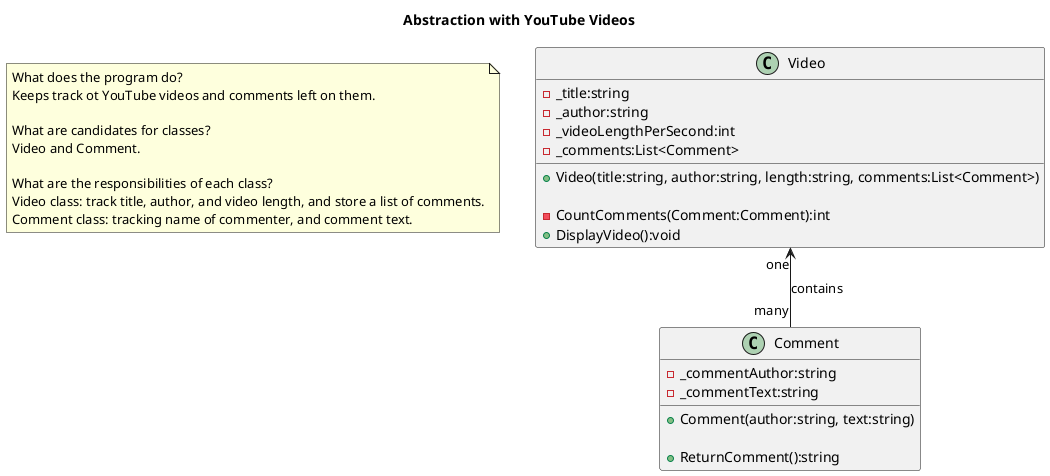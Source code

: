 @startuml Foundations1

title Abstraction with YouTube Videos

note as Step3
 What does the program do?
 Keeps track ot YouTube videos and comments left on them.
 
 What are candidates for classes?
 Video and Comment.
 
 What are the responsibilities of each class?
 Video class: track title, author, and video length, and store a list of comments.
 Comment class: tracking name of commenter, and comment text.
end note

class Video
{
    -_title:string
    -_author:string
    -_videoLengthPerSecond:int
    -_comments:List<Comment>

    +Video(title:string, author:string, length:string, comments:List<Comment>)

    -CountComments(Comment:Comment):int
    +DisplayVideo():void
}

class Comment
{
    -_commentAuthor:string
    -_commentText:string

    +Comment(author:string, text:string)

    +ReturnComment():string
}

Video "one" <-- "many" Comment : contains

@enduml